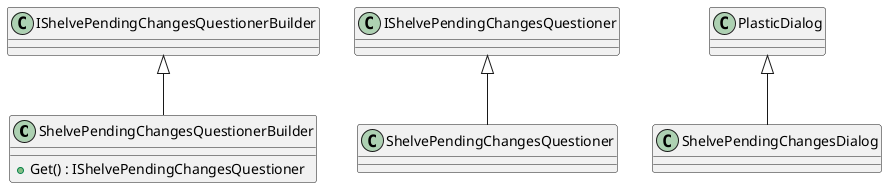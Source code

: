 @startuml
class ShelvePendingChangesQuestionerBuilder {
    + Get() : IShelvePendingChangesQuestioner
}
class ShelvePendingChangesQuestioner {
}
class ShelvePendingChangesDialog {
}
IShelvePendingChangesQuestionerBuilder <|-- ShelvePendingChangesQuestionerBuilder
IShelvePendingChangesQuestioner <|-- ShelvePendingChangesQuestioner
PlasticDialog <|-- ShelvePendingChangesDialog
@enduml
